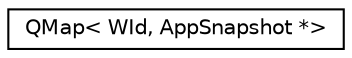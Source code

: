 digraph "类继承关系图"
{
  edge [fontname="Helvetica",fontsize="10",labelfontname="Helvetica",labelfontsize="10"];
  node [fontname="Helvetica",fontsize="10",shape=record];
  rankdir="LR";
  Node0 [label="QMap\< WId, AppSnapshot *\>",height=0.2,width=0.4,color="black", fillcolor="white", style="filled",URL="$class_q_map.html"];
}

